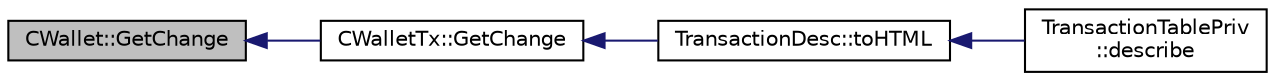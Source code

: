 digraph "CWallet::GetChange"
{
  edge [fontname="Helvetica",fontsize="10",labelfontname="Helvetica",labelfontsize="10"];
  node [fontname="Helvetica",fontsize="10",shape=record];
  rankdir="LR";
  Node533 [label="CWallet::GetChange",height=0.2,width=0.4,color="black", fillcolor="grey75", style="filled", fontcolor="black"];
  Node533 -> Node534 [dir="back",color="midnightblue",fontsize="10",style="solid",fontname="Helvetica"];
  Node534 [label="CWalletTx::GetChange",height=0.2,width=0.4,color="black", fillcolor="white", style="filled",URL="$d6/d53/class_c_wallet_tx.html#a714fe72284e4cc436d84f751a9a7aa60"];
  Node534 -> Node535 [dir="back",color="midnightblue",fontsize="10",style="solid",fontname="Helvetica"];
  Node535 [label="TransactionDesc::toHTML",height=0.2,width=0.4,color="black", fillcolor="white", style="filled",URL="$d4/da9/class_transaction_desc.html#ab7c9dbb2048aae121dd9d75df86e64f4"];
  Node535 -> Node536 [dir="back",color="midnightblue",fontsize="10",style="solid",fontname="Helvetica"];
  Node536 [label="TransactionTablePriv\l::describe",height=0.2,width=0.4,color="black", fillcolor="white", style="filled",URL="$d2/ddb/class_transaction_table_priv.html#ab08d44e16bf6dd95b5b83959b3013780"];
}
